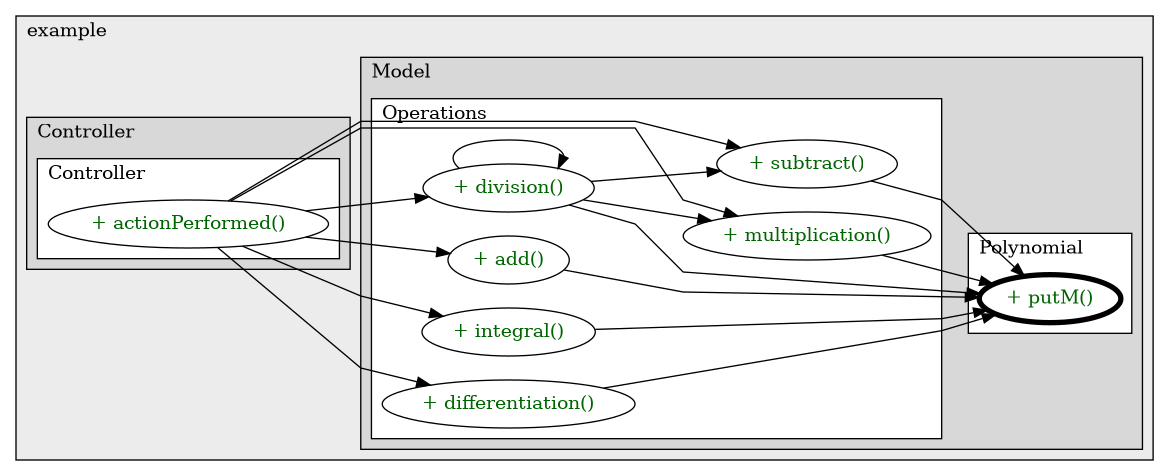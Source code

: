 @startuml

/' diagram meta data start
config=CallConfiguration;
{
  "rootMethod": "org.example.Model.Polynomial#putM(int,double)",
  "projectClassification": {
    "searchMode": "OpenProject", // OpenProject, AllProjects
    "includedProjects": "",
    "pathEndKeywords": "*.impl",
    "isClientPath": "",
    "isClientName": "",
    "isTestPath": "",
    "isTestName": "",
    "isMappingPath": "",
    "isMappingName": "",
    "isDataAccessPath": "",
    "isDataAccessName": "",
    "isDataStructurePath": "",
    "isDataStructureName": "",
    "isInterfaceStructuresPath": "",
    "isInterfaceStructuresName": "",
    "isEntryPointPath": "",
    "isEntryPointName": "",
    "treatFinalFieldsAsMandatory": false
  },
  "graphRestriction": {
    "classPackageExcludeFilter": "",
    "classPackageIncludeFilter": "",
    "classNameExcludeFilter": "",
    "classNameIncludeFilter": "",
    "methodNameExcludeFilter": "",
    "methodNameIncludeFilter": "",
    "removeByInheritance": "", // inheritance/annotation based filtering is done in a second step
    "removeByAnnotation": "",
    "removeByClassPackage": "", // cleanup the graph after inheritance/annotation based filtering is done
    "removeByClassName": "",
    "cutMappings": false,
    "cutEnum": true,
    "cutTests": true,
    "cutClient": true,
    "cutDataAccess": true,
    "cutInterfaceStructures": true,
    "cutDataStructures": true,
    "cutGetterAndSetter": true,
    "cutConstructors": true
  },
  "graphTraversal": {
    "forwardDepth": 3,
    "backwardDepth": 3,
    "classPackageExcludeFilter": "",
    "classPackageIncludeFilter": "",
    "classNameExcludeFilter": "",
    "classNameIncludeFilter": "",
    "methodNameExcludeFilter": "",
    "methodNameIncludeFilter": "",
    "hideMappings": false,
    "hideDataStructures": false,
    "hidePrivateMethods": true,
    "hideInterfaceCalls": true, // indirection: implementation -> interface (is hidden) -> implementation
    "onlyShowApplicationEntryPoints": false, // root node is included
    "useMethodCallsForStructureDiagram": "ForwardOnly" // ForwardOnly, BothDirections, No
  },
  "details": {
    "aggregation": "GroupByClass", // ByClass, GroupByClass, None
    "showMethodParametersTypes": false,
    "showMethodParametersNames": false,
    "showMethodReturnType": false,
    "showPackageLevels": 2,
    "showCallOrder": false,
    "edgeMode": "MethodsOnly", // TypesOnly, MethodsOnly, TypesAndMethods, MethodsAndDirectTypeUsage
    "showDetailedClassStructure": false
  },
  "rootClass": "org.example.Model.Polynomial",
  "extensionCallbackMethod": "" // qualified.class.name#methodName - signature: public static String method(String)
}
diagram meta data end '/



digraph g {
    rankdir="LR"
    splines=polyline
    

'nodes 
subgraph cluster_1322970774 { 
   	label=example
	labeljust=l
	fillcolor="#ececec"
	style=filled
   
   subgraph cluster_282253632 { 
   	label=Controller
	labeljust=l
	fillcolor="#d8d8d8"
	style=filled
   
   subgraph cluster_52026912 { 
   	label=Controller
	labeljust=l
	fillcolor=white
	style=filled
   
   Controller100742666XXXactionPerformed1067311644[
	label="+ actionPerformed()"
	style=filled
	fillcolor=white
	tooltip="Controller

null"
	fontcolor=darkgreen
];
} 
} 

subgraph cluster_93901189 { 
   	label=Model
	labeljust=l
	fillcolor="#d8d8d8"
	style=filled
   
   subgraph cluster_1162265633 { 
   	label=Operations
	labeljust=l
	fillcolor=white
	style=filled
   
   Operations794221563XXXadd507485276[
	label="+ add()"
	style=filled
	fillcolor=white
	tooltip="Operations

null"
	fontcolor=darkgreen
];

Operations794221563XXXdifferentiation913625844[
	label="+ differentiation()"
	style=filled
	fillcolor=white
	tooltip="Operations

null"
	fontcolor=darkgreen
];

Operations794221563XXXdivision1237411028[
	label="+ division()"
	style=filled
	fillcolor=white
	tooltip="Operations

null"
	fontcolor=darkgreen
];

Operations794221563XXXintegral913625844[
	label="+ integral()"
	style=filled
	fillcolor=white
	tooltip="Operations

null"
	fontcolor=darkgreen
];

Operations794221563XXXmultiplication507485276[
	label="+ multiplication()"
	style=filled
	fillcolor=white
	tooltip="Operations

null"
	fontcolor=darkgreen
];

Operations794221563XXXsubtract507485276[
	label="+ subtract()"
	style=filled
	fillcolor=white
	tooltip="Operations

null"
	fontcolor=darkgreen
];
} 

subgraph cluster_2048678599 { 
   	label=Polynomial
	labeljust=l
	fillcolor=white
	style=filled
   
   Polynomial794221563XXXputM1624298292[
	label="+ putM()"
	style=filled
	fillcolor=white
	tooltip="Polynomial

null"
	penwidth=4
	fontcolor=darkgreen
];
} 
} 
} 

'edges    
Controller100742666XXXactionPerformed1067311644 -> Operations794221563XXXadd507485276;
Controller100742666XXXactionPerformed1067311644 -> Operations794221563XXXdifferentiation913625844;
Controller100742666XXXactionPerformed1067311644 -> Operations794221563XXXdivision1237411028;
Controller100742666XXXactionPerformed1067311644 -> Operations794221563XXXintegral913625844;
Controller100742666XXXactionPerformed1067311644 -> Operations794221563XXXmultiplication507485276;
Controller100742666XXXactionPerformed1067311644 -> Operations794221563XXXsubtract507485276;
Operations794221563XXXadd507485276 -> Polynomial794221563XXXputM1624298292;
Operations794221563XXXdifferentiation913625844 -> Polynomial794221563XXXputM1624298292;
Operations794221563XXXdivision1237411028 -> Operations794221563XXXdivision1237411028;
Operations794221563XXXdivision1237411028 -> Operations794221563XXXmultiplication507485276;
Operations794221563XXXdivision1237411028 -> Operations794221563XXXsubtract507485276;
Operations794221563XXXdivision1237411028 -> Polynomial794221563XXXputM1624298292;
Operations794221563XXXintegral913625844 -> Polynomial794221563XXXputM1624298292;
Operations794221563XXXmultiplication507485276 -> Polynomial794221563XXXputM1624298292;
Operations794221563XXXsubtract507485276 -> Polynomial794221563XXXputM1624298292;
    
}
@enduml